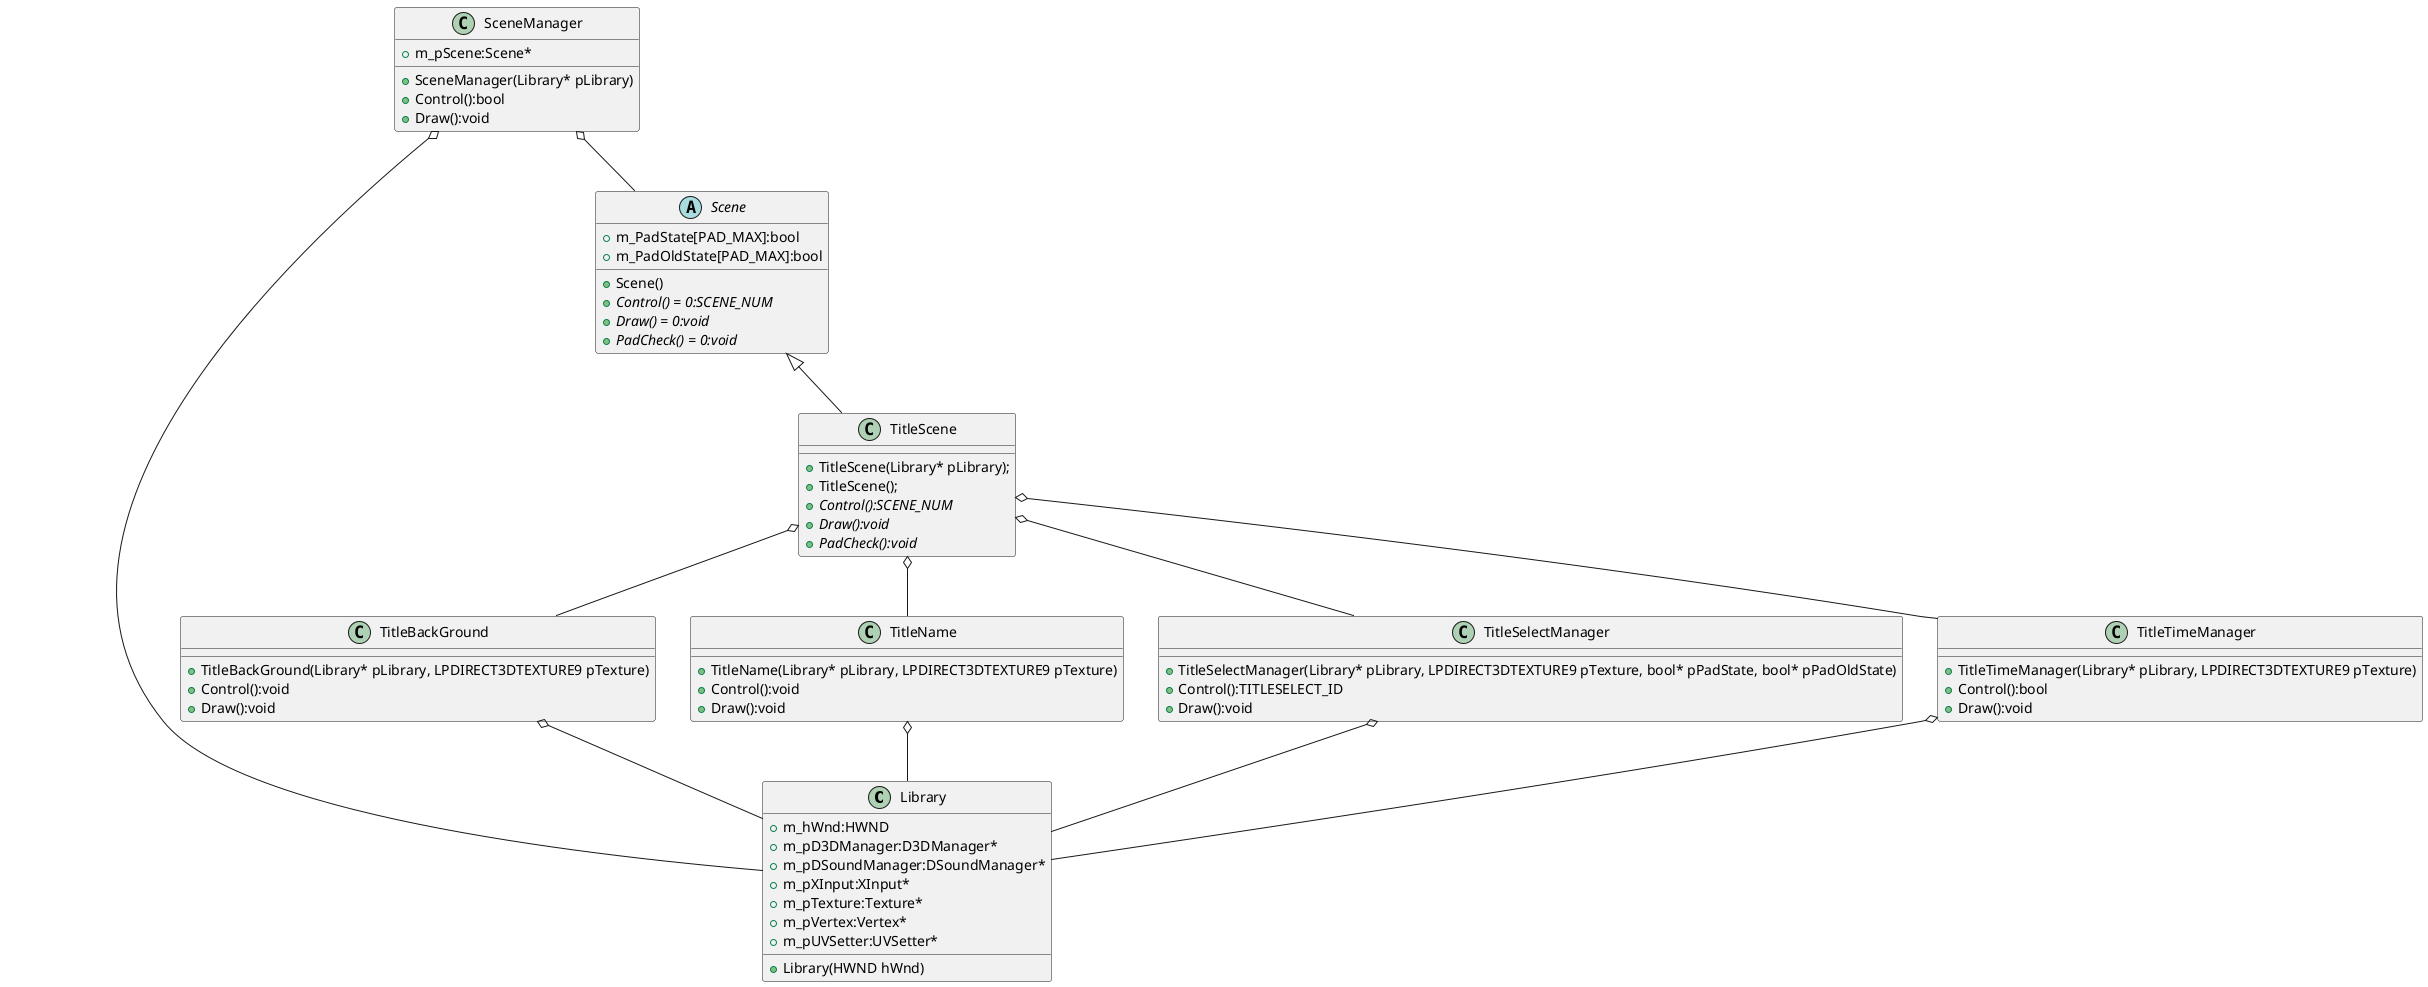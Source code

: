 @startuml
class Library
{
+ Library(HWND hWnd)
+ m_hWnd:HWND
+ m_pD3DManager:D3DManager*
+ m_pDSoundManager:DSoundManager*
+ m_pXInput:XInput*
+ m_pTexture:Texture*
+ m_pVertex:Vertex*
+ m_pUVSetter:UVSetter*

}

abstract class Scene
{
 + Scene()
 + {abstract} Control() = 0:SCENE_NUM
 + {abstract} Draw() = 0:void
 + {abstract} PadCheck() = 0:void
 + m_PadState[PAD_MAX]:bool
 + m_PadOldState[PAD_MAX]:bool
}

class SceneManager
{
 + SceneManager(Library* pLibrary)
 + Control():bool 
 + Draw():void 
 + m_pScene:Scene*		
}

class TitleBackGround
{
 + TitleBackGround(Library* pLibrary, LPDIRECT3DTEXTURE9 pTexture)
 + Control():void 
 + Draw():void 
}

class TitleName
{
 + TitleName(Library* pLibrary, LPDIRECT3DTEXTURE9 pTexture)
 + Control():void
 + Draw():void
}

class TitleScene
{
 + TitleScene(Library* pLibrary);
 + TitleScene();
 + {abstract}Control():SCENE_NUM 
 + {abstract}Draw():void 
 + {abstract}PadCheck():void 
}

class TitleSelectManager
{
 + TitleSelectManager(Library* pLibrary, LPDIRECT3DTEXTURE9 pTexture, bool* pPadState, bool* pPadOldState)
 + Control():TITLESELECT_ID
 + Draw():void 
}

class TitleTimeManager
{
 + TitleTimeManager(Library* pLibrary, LPDIRECT3DTEXTURE9 pTexture)
 + Control():bool 
 + Draw():void 
}

Scene <|-- TitleScene
TitleScene o-- TitleTimeManager
TitleScene o-- TitleName
TitleScene o-- TitleSelectManager
TitleScene o-- TitleBackGround

TitleTimeManager o-- Library
TitleName o-- Library
TitleSelectManager o-- Library
TitleBackGround o-- Library

SceneManager o-- Library
SceneManager o-- Scene
@enduml
